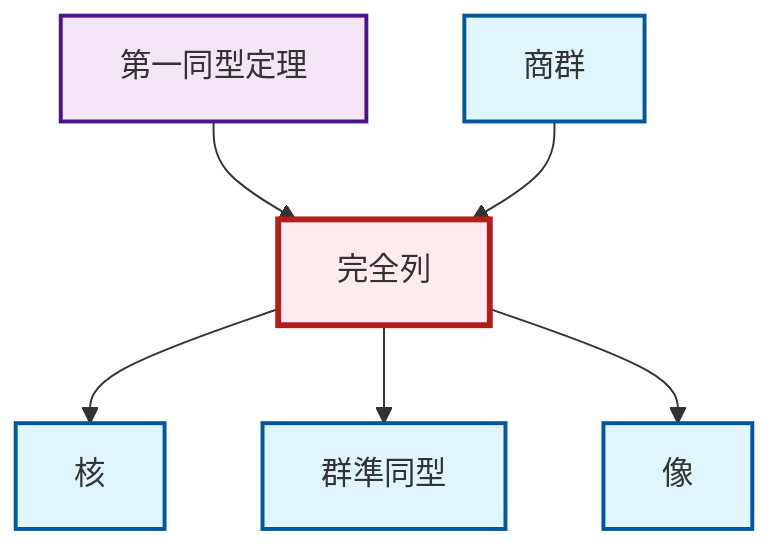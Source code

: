 graph TD
    classDef definition fill:#e1f5fe,stroke:#01579b,stroke-width:2px
    classDef theorem fill:#f3e5f5,stroke:#4a148c,stroke-width:2px
    classDef axiom fill:#fff3e0,stroke:#e65100,stroke-width:2px
    classDef example fill:#e8f5e9,stroke:#1b5e20,stroke-width:2px
    classDef current fill:#ffebee,stroke:#b71c1c,stroke-width:3px
    thm-first-isomorphism["第一同型定理"]:::theorem
    def-image["像"]:::definition
    def-exact-sequence["完全列"]:::definition
    def-quotient-group["商群"]:::definition
    def-kernel["核"]:::definition
    def-homomorphism["群準同型"]:::definition
    def-exact-sequence --> def-kernel
    def-exact-sequence --> def-homomorphism
    thm-first-isomorphism --> def-exact-sequence
    def-quotient-group --> def-exact-sequence
    def-exact-sequence --> def-image
    class def-exact-sequence current